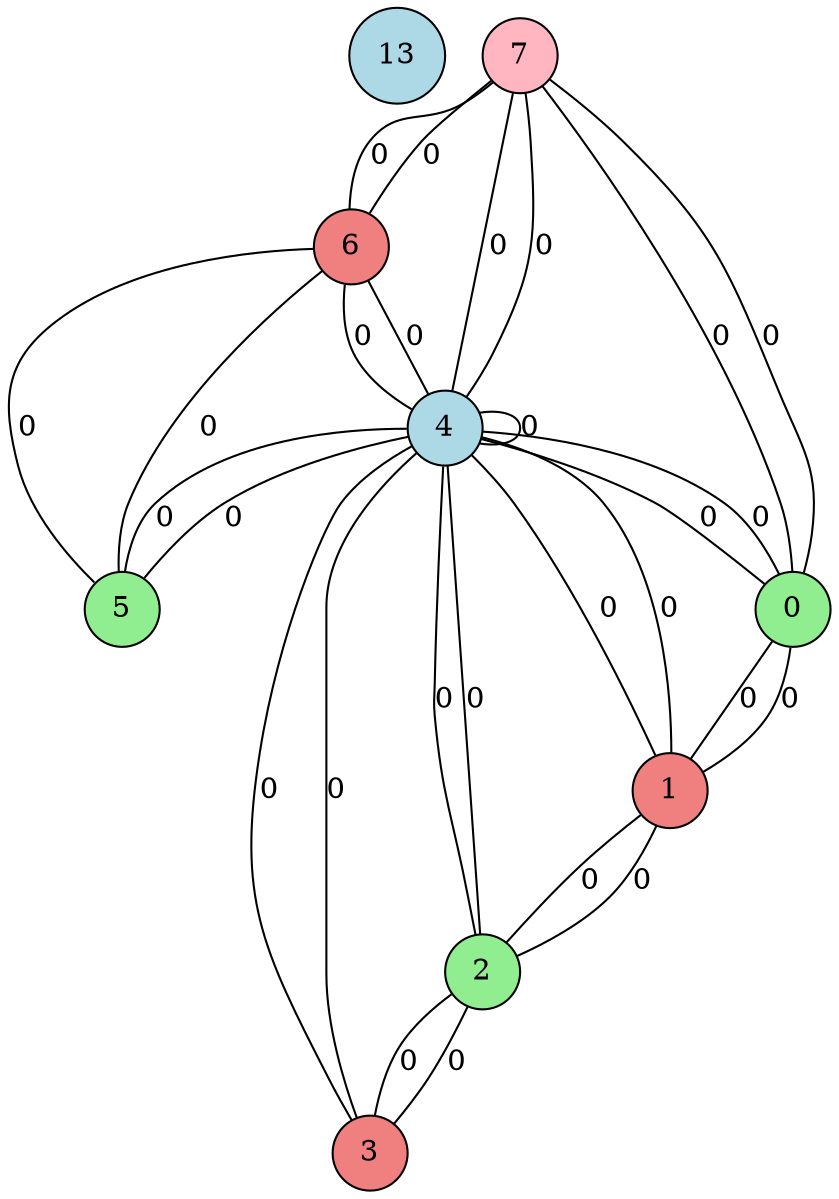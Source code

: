 graph G {
  node [shape=circle, style="filled", color=black, penwidth=1];
  edge [penwidth=1];
  13 [label="13", fillcolor=lightblue];
  7 [label="7", fillcolor=lightpink];
  6 [label="6", fillcolor=lightcoral];
  5 [label="5", fillcolor=lightgreen];
  3 [label="3", fillcolor=lightcoral];
  2 [label="2", fillcolor=lightgreen];
  1 [label="1", fillcolor=lightcoral];
  0 [label="0", fillcolor=lightgreen];
  4 [label="4", fillcolor=lightblue];
  7 -- 0 [label="0"];
  7 -- 6 [label="0"];
  7 -- 4 [label="0"];
  6 -- 7 [label="0"];
  6 -- 5 [label="0"];
  6 -- 4 [label="0"];
  5 -- 6 [label="0"];
  5 -- 4 [label="0"];
  3 -- 2 [label="0"];
  3 -- 4 [label="0"];
  2 -- 3 [label="0"];
  2 -- 1 [label="0"];
  2 -- 4 [label="0"];
  1 -- 2 [label="0"];
  1 -- 0 [label="0"];
  1 -- 4 [label="0"];
  0 -- 7 [label="0"];
  0 -- 1 [label="0"];
  0 -- 4 [label="0"];
  4 -- 7 [label="0"];
  4 -- 6 [label="0"];
  4 -- 5 [label="0"];
  4 -- 4 [label="0"];
  4 -- 3 [label="0"];
  4 -- 2 [label="0"];
  4 -- 1 [label="0"];
  4 -- 0 [label="0"];
}
